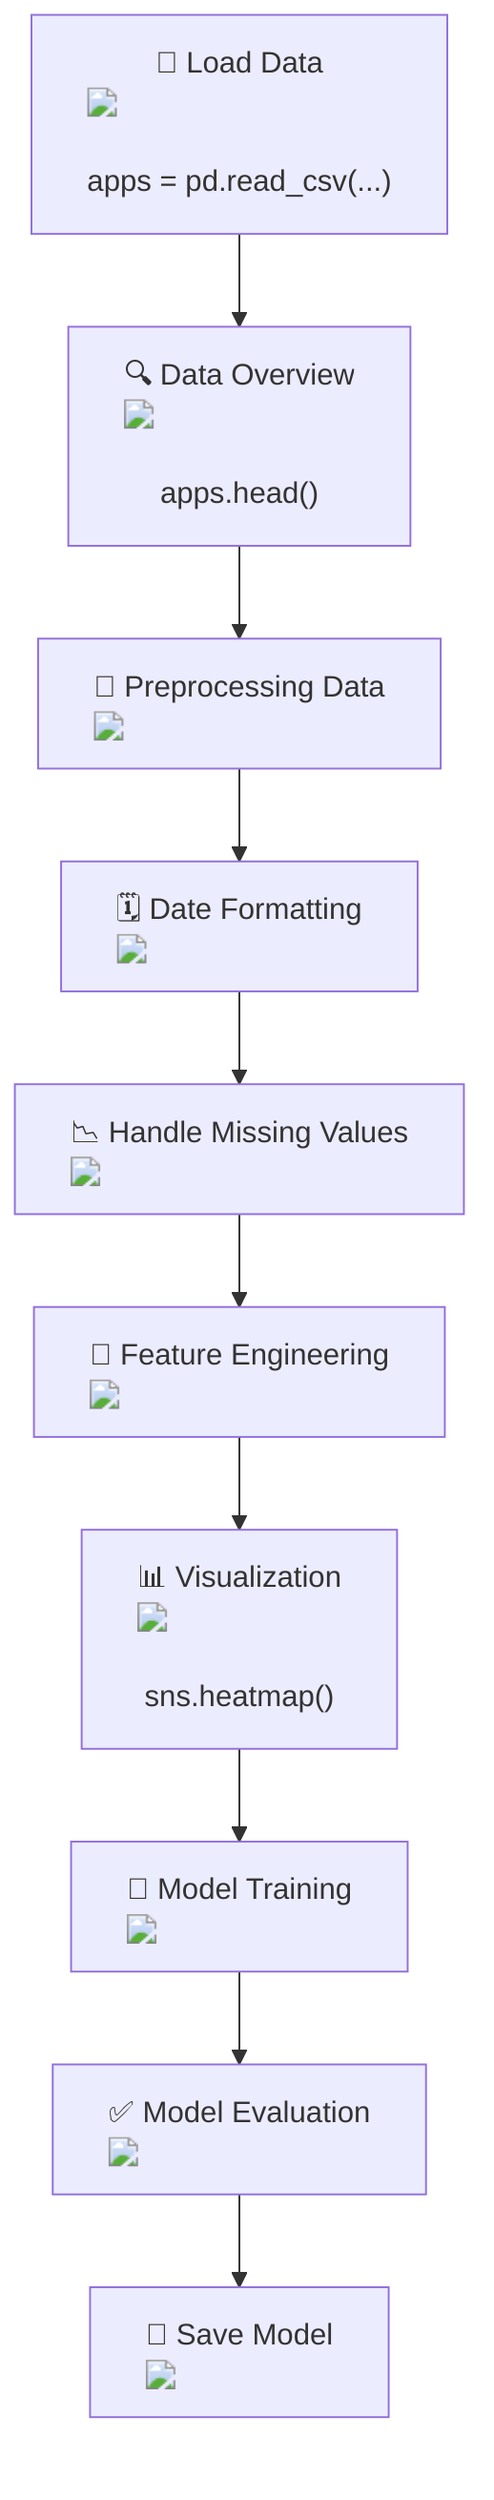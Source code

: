 flowchart TD
    A["📁 Load Data <img src='file.svg'/> <br/> apps = pd.read_csv(...)"] --> B["🔍 Data Overview <img src='table.svg'/> <br/> apps.head()"]
    B --> C["🧹 Preprocessing Data <img src='column_split.svg'/>"]
    C --> D["🗓️ Date Formatting <img src='column_split.svg'/>"]
    D --> E["📉 Handle Missing Values <img src='column_split.svg'/>"]
    E --> F["📏 Feature Engineering <img src='column_split.svg'/>"]
    F --> G["📊 Visualization <img src='barplot_template.svg'/> <br/> sns.heatmap()"]
    G --> H["🧠 Model Training <img src='brain.svg'/>"]
    H --> I["✅ Model Evaluation <img src='table.svg'/>"]
    I --> J["💾 Save Model <img src='database.svg'/>"]
